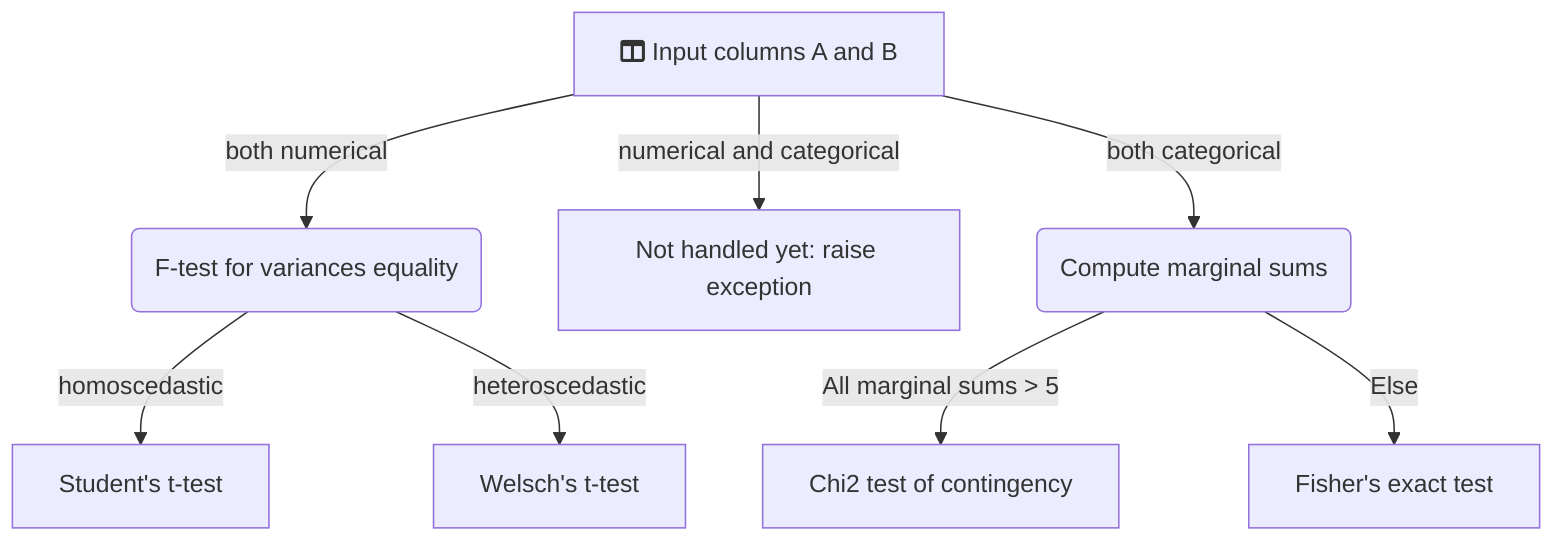 graph TD
A[fa:fa-columns Input columns A and B] -->|both numerical| B(F-test for variances equality)
A -->|numerical and categorical| C[Not handled yet: raise exception]
A -->|both categorical| D(Compute marginal sums)
B -->|homoscedastic| E[Student's t-test]
B -->|heteroscedastic| F[Welsch's t-test]
D --> |All marginal sums > 5| G[Chi2 test of contingency]
D --> |Else| H[Fisher's exact test]